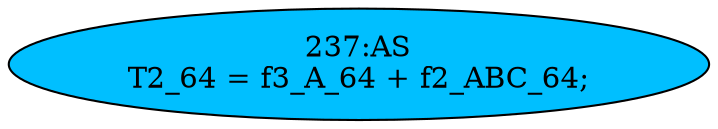 strict digraph "" {
	node [label="\N"];
	"237:AS"	 [ast="<pyverilog.vparser.ast.Assign object at 0x7f65e4b8f410>",
		def_var="['T2_64']",
		fillcolor=deepskyblue,
		label="237:AS
T2_64 = f3_A_64 + f2_ABC_64;",
		statements="[]",
		style=filled,
		typ=Assign,
		use_var="['f3_A_64', 'f2_ABC_64']"];
}
